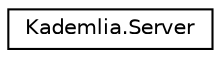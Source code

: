 digraph "Graphical Class Hierarchy"
{
 // LATEX_PDF_SIZE
  edge [fontname="Helvetica",fontsize="10",labelfontname="Helvetica",labelfontsize="10"];
  node [fontname="Helvetica",fontsize="10",shape=record];
  rankdir="LR";
  Node0 [label="Kademlia.Server",height=0.2,width=0.4,color="black", fillcolor="white", style="filled",URL="$classorg_1_1example_1_1Server.html",tooltip=" "];
}
